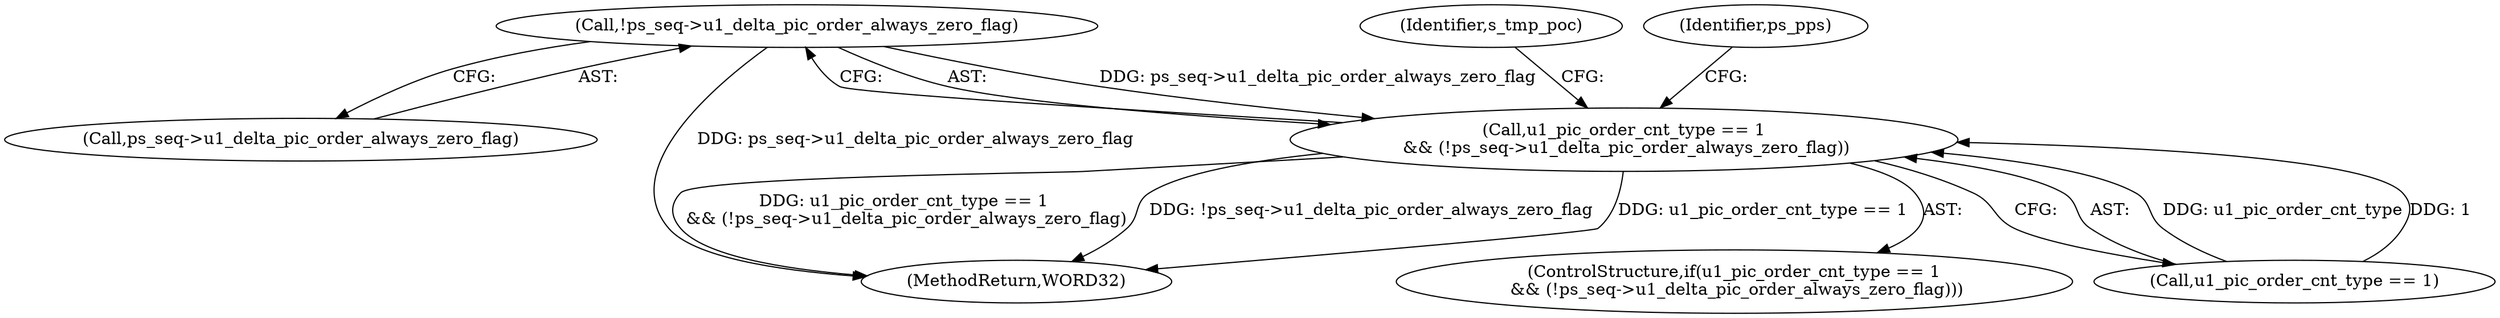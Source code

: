 digraph "0_Android_0b23c81c3dd9ec38f7e6806a3955fed1925541a0_2@pointer" {
"1000813" [label="(Call,!ps_seq->u1_delta_pic_order_always_zero_flag)"];
"1000809" [label="(Call,u1_pic_order_cnt_type == 1\n && (!ps_seq->u1_delta_pic_order_always_zero_flag))"];
"1000813" [label="(Call,!ps_seq->u1_delta_pic_order_always_zero_flag)"];
"1000821" [label="(Identifier,s_tmp_poc)"];
"1000814" [label="(Call,ps_seq->u1_delta_pic_order_always_zero_flag)"];
"1002619" [label="(MethodReturn,WORD32)"];
"1000808" [label="(ControlStructure,if(u1_pic_order_cnt_type == 1\n && (!ps_seq->u1_delta_pic_order_always_zero_flag)))"];
"1000860" [label="(Identifier,ps_pps)"];
"1000809" [label="(Call,u1_pic_order_cnt_type == 1\n && (!ps_seq->u1_delta_pic_order_always_zero_flag))"];
"1000810" [label="(Call,u1_pic_order_cnt_type == 1)"];
"1000813" -> "1000809"  [label="AST: "];
"1000813" -> "1000814"  [label="CFG: "];
"1000814" -> "1000813"  [label="AST: "];
"1000809" -> "1000813"  [label="CFG: "];
"1000813" -> "1002619"  [label="DDG: ps_seq->u1_delta_pic_order_always_zero_flag"];
"1000813" -> "1000809"  [label="DDG: ps_seq->u1_delta_pic_order_always_zero_flag"];
"1000809" -> "1000808"  [label="AST: "];
"1000809" -> "1000810"  [label="CFG: "];
"1000810" -> "1000809"  [label="AST: "];
"1000821" -> "1000809"  [label="CFG: "];
"1000860" -> "1000809"  [label="CFG: "];
"1000809" -> "1002619"  [label="DDG: u1_pic_order_cnt_type == 1"];
"1000809" -> "1002619"  [label="DDG: u1_pic_order_cnt_type == 1\n && (!ps_seq->u1_delta_pic_order_always_zero_flag)"];
"1000809" -> "1002619"  [label="DDG: !ps_seq->u1_delta_pic_order_always_zero_flag"];
"1000810" -> "1000809"  [label="DDG: u1_pic_order_cnt_type"];
"1000810" -> "1000809"  [label="DDG: 1"];
}
